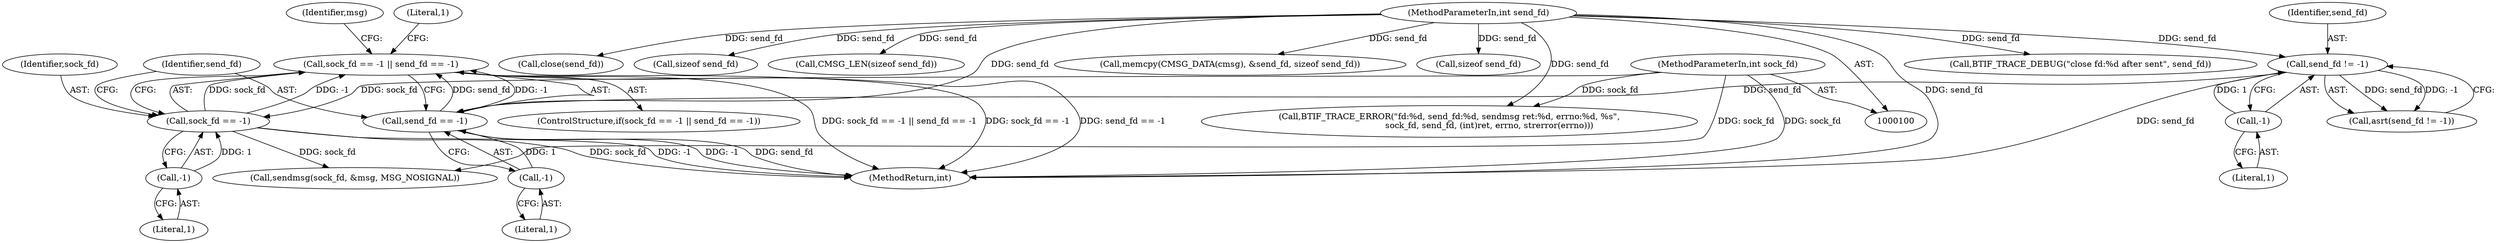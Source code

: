 digraph "0_Android_472271b153c5dc53c28beac55480a8d8434b2d5c_47@API" {
"1000128" [label="(Call,sock_fd == -1 || send_fd == -1)"];
"1000129" [label="(Call,sock_fd == -1)"];
"1000101" [label="(MethodParameterIn,int sock_fd)"];
"1000131" [label="(Call,-1)"];
"1000133" [label="(Call,send_fd == -1)"];
"1000123" [label="(Call,send_fd != -1)"];
"1000104" [label="(MethodParameterIn,int send_fd)"];
"1000125" [label="(Call,-1)"];
"1000135" [label="(Call,-1)"];
"1000134" [label="(Identifier,send_fd)"];
"1000221" [label="(Call,sendmsg(sock_fd, &msg, MSG_NOSIGNAL))"];
"1000136" [label="(Literal,1)"];
"1000268" [label="(Call,close(send_fd))"];
"1000123" [label="(Call,send_fd != -1)"];
"1000125" [label="(Call,-1)"];
"1000104" [label="(MethodParameterIn,int send_fd)"];
"1000133" [label="(Call,send_fd == -1)"];
"1000178" [label="(Call,sizeof send_fd)"];
"1000272" [label="(MethodReturn,int)"];
"1000132" [label="(Literal,1)"];
"1000127" [label="(ControlStructure,if(sock_fd == -1 || send_fd == -1))"];
"1000101" [label="(MethodParameterIn,int sock_fd)"];
"1000142" [label="(Identifier,msg)"];
"1000124" [label="(Identifier,send_fd)"];
"1000131" [label="(Call,-1)"];
"1000170" [label="(Call,CMSG_LEN(sizeof send_fd))"];
"1000238" [label="(Call,BTIF_TRACE_ERROR(\"fd:%d, send_fd:%d, sendmsg ret:%d, errno:%d, %s\",\n                              sock_fd, send_fd, (int)ret, errno, strerror(errno)))"];
"1000173" [label="(Call,memcpy(CMSG_DATA(cmsg), &send_fd, sizeof send_fd))"];
"1000135" [label="(Call,-1)"];
"1000139" [label="(Literal,1)"];
"1000171" [label="(Call,sizeof send_fd)"];
"1000129" [label="(Call,sock_fd == -1)"];
"1000122" [label="(Call,asrt(send_fd != -1))"];
"1000126" [label="(Literal,1)"];
"1000265" [label="(Call,BTIF_TRACE_DEBUG(\"close fd:%d after sent\", send_fd))"];
"1000130" [label="(Identifier,sock_fd)"];
"1000128" [label="(Call,sock_fd == -1 || send_fd == -1)"];
"1000128" -> "1000127"  [label="AST: "];
"1000128" -> "1000129"  [label="CFG: "];
"1000128" -> "1000133"  [label="CFG: "];
"1000129" -> "1000128"  [label="AST: "];
"1000133" -> "1000128"  [label="AST: "];
"1000139" -> "1000128"  [label="CFG: "];
"1000142" -> "1000128"  [label="CFG: "];
"1000128" -> "1000272"  [label="DDG: sock_fd == -1"];
"1000128" -> "1000272"  [label="DDG: send_fd == -1"];
"1000128" -> "1000272"  [label="DDG: sock_fd == -1 || send_fd == -1"];
"1000129" -> "1000128"  [label="DDG: sock_fd"];
"1000129" -> "1000128"  [label="DDG: -1"];
"1000133" -> "1000128"  [label="DDG: send_fd"];
"1000133" -> "1000128"  [label="DDG: -1"];
"1000129" -> "1000131"  [label="CFG: "];
"1000130" -> "1000129"  [label="AST: "];
"1000131" -> "1000129"  [label="AST: "];
"1000134" -> "1000129"  [label="CFG: "];
"1000129" -> "1000272"  [label="DDG: sock_fd"];
"1000129" -> "1000272"  [label="DDG: -1"];
"1000101" -> "1000129"  [label="DDG: sock_fd"];
"1000131" -> "1000129"  [label="DDG: 1"];
"1000129" -> "1000221"  [label="DDG: sock_fd"];
"1000101" -> "1000100"  [label="AST: "];
"1000101" -> "1000272"  [label="DDG: sock_fd"];
"1000101" -> "1000221"  [label="DDG: sock_fd"];
"1000101" -> "1000238"  [label="DDG: sock_fd"];
"1000131" -> "1000132"  [label="CFG: "];
"1000132" -> "1000131"  [label="AST: "];
"1000133" -> "1000135"  [label="CFG: "];
"1000134" -> "1000133"  [label="AST: "];
"1000135" -> "1000133"  [label="AST: "];
"1000133" -> "1000272"  [label="DDG: send_fd"];
"1000133" -> "1000272"  [label="DDG: -1"];
"1000123" -> "1000133"  [label="DDG: send_fd"];
"1000104" -> "1000133"  [label="DDG: send_fd"];
"1000135" -> "1000133"  [label="DDG: 1"];
"1000123" -> "1000122"  [label="AST: "];
"1000123" -> "1000125"  [label="CFG: "];
"1000124" -> "1000123"  [label="AST: "];
"1000125" -> "1000123"  [label="AST: "];
"1000122" -> "1000123"  [label="CFG: "];
"1000123" -> "1000272"  [label="DDG: send_fd"];
"1000123" -> "1000122"  [label="DDG: send_fd"];
"1000123" -> "1000122"  [label="DDG: -1"];
"1000104" -> "1000123"  [label="DDG: send_fd"];
"1000125" -> "1000123"  [label="DDG: 1"];
"1000104" -> "1000100"  [label="AST: "];
"1000104" -> "1000272"  [label="DDG: send_fd"];
"1000104" -> "1000170"  [label="DDG: send_fd"];
"1000104" -> "1000171"  [label="DDG: send_fd"];
"1000104" -> "1000173"  [label="DDG: send_fd"];
"1000104" -> "1000178"  [label="DDG: send_fd"];
"1000104" -> "1000238"  [label="DDG: send_fd"];
"1000104" -> "1000265"  [label="DDG: send_fd"];
"1000104" -> "1000268"  [label="DDG: send_fd"];
"1000125" -> "1000126"  [label="CFG: "];
"1000126" -> "1000125"  [label="AST: "];
"1000135" -> "1000136"  [label="CFG: "];
"1000136" -> "1000135"  [label="AST: "];
}
